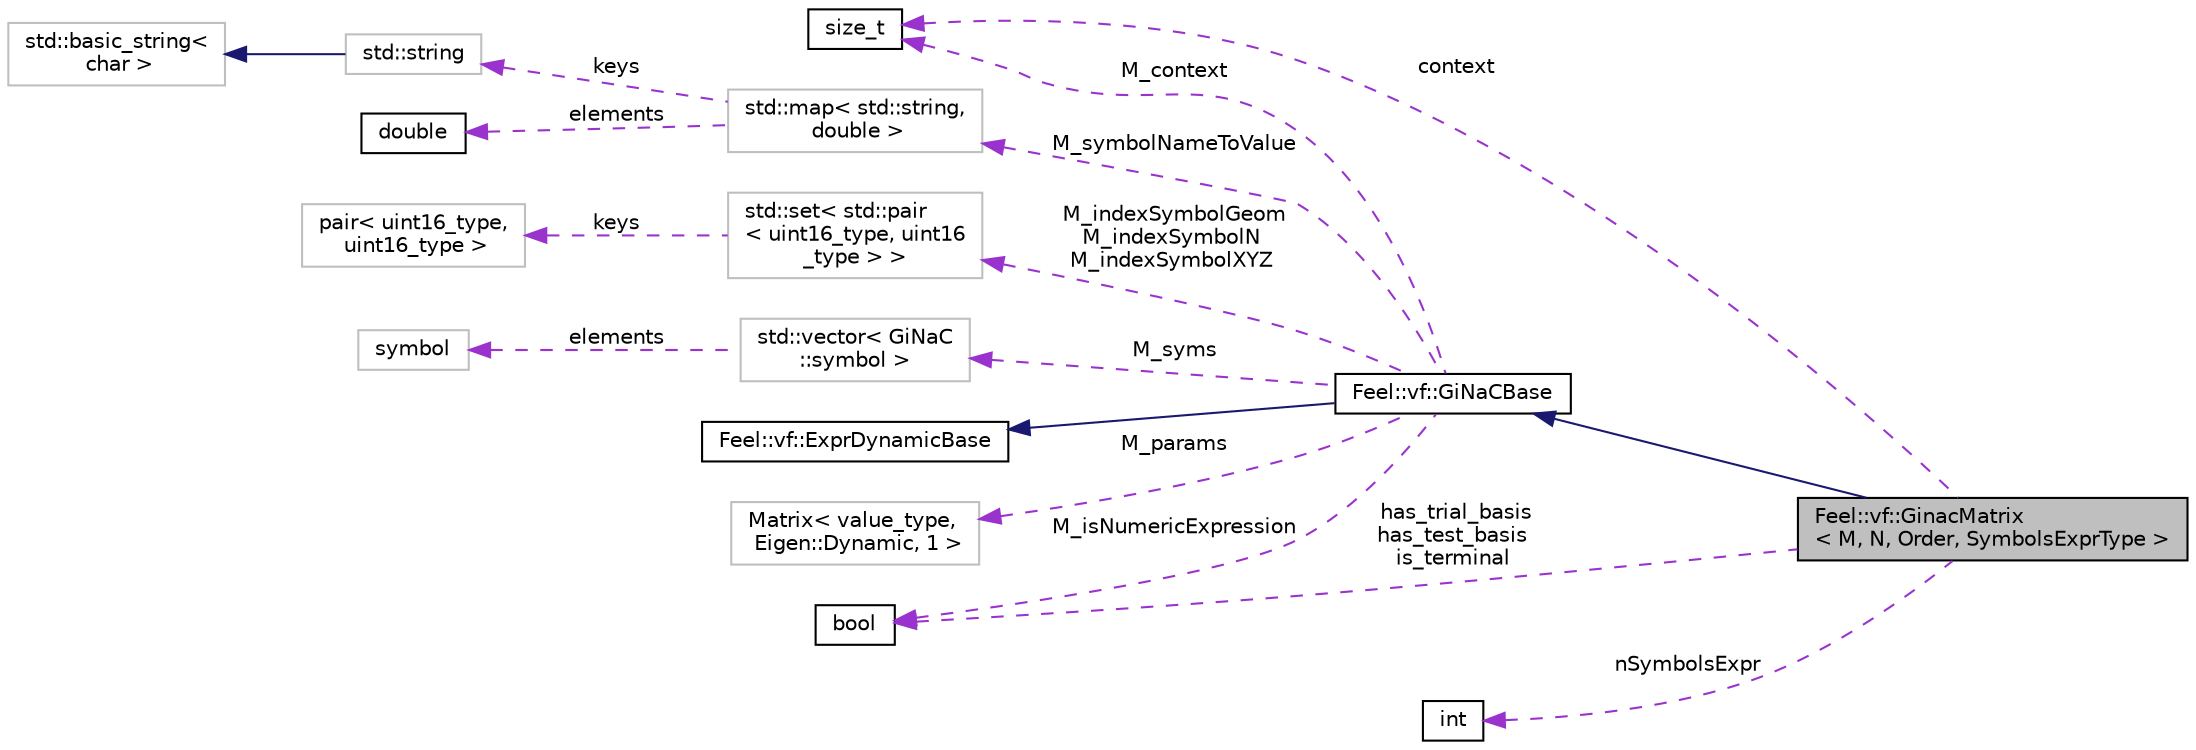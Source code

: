digraph "Feel::vf::GinacMatrix&lt; M, N, Order, SymbolsExprType &gt;"
{
 // LATEX_PDF_SIZE
  edge [fontname="Helvetica",fontsize="10",labelfontname="Helvetica",labelfontsize="10"];
  node [fontname="Helvetica",fontsize="10",shape=record];
  rankdir="LR";
  Node1 [label="Feel::vf::GinacMatrix\l\< M, N, Order, SymbolsExprType \>",height=0.2,width=0.4,color="black", fillcolor="grey75", style="filled", fontcolor="black",tooltip="Handle Ginac matrix expression."];
  Node2 -> Node1 [dir="back",color="midnightblue",fontsize="10",style="solid",fontname="Helvetica"];
  Node2 [label="Feel::vf::GiNaCBase",height=0.2,width=0.4,color="black", fillcolor="white", style="filled",URL="$classFeel_1_1vf_1_1GiNaCBase.html",tooltip=" "];
  Node3 -> Node2 [dir="back",color="midnightblue",fontsize="10",style="solid",fontname="Helvetica"];
  Node3 [label="Feel::vf::ExprDynamicBase",height=0.2,width=0.4,color="black", fillcolor="white", style="filled",URL="$classFeel_1_1vf_1_1ExprDynamicBase.html",tooltip=" "];
  Node4 -> Node2 [dir="back",color="darkorchid3",fontsize="10",style="dashed",label=" M_params" ,fontname="Helvetica"];
  Node4 [label="Matrix\< value_type,\l Eigen::Dynamic, 1 \>",height=0.2,width=0.4,color="grey75", fillcolor="white", style="filled",tooltip=" "];
  Node5 -> Node2 [dir="back",color="darkorchid3",fontsize="10",style="dashed",label=" M_context" ,fontname="Helvetica"];
  Node5 [label="size_t",height=0.2,width=0.4,color="black", fillcolor="white", style="filled",URL="$classsize__t.html",tooltip=" "];
  Node6 -> Node2 [dir="back",color="darkorchid3",fontsize="10",style="dashed",label=" M_indexSymbolGeom\nM_indexSymbolN\nM_indexSymbolXYZ" ,fontname="Helvetica"];
  Node6 [label="std::set\< std::pair\l\< uint16_type, uint16\l_type \> \>",height=0.2,width=0.4,color="grey75", fillcolor="white", style="filled",tooltip=" "];
  Node7 -> Node6 [dir="back",color="darkorchid3",fontsize="10",style="dashed",label=" keys" ,fontname="Helvetica"];
  Node7 [label="pair\< uint16_type,\l uint16_type \>",height=0.2,width=0.4,color="grey75", fillcolor="white", style="filled",tooltip=" "];
  Node8 -> Node2 [dir="back",color="darkorchid3",fontsize="10",style="dashed",label=" M_syms" ,fontname="Helvetica"];
  Node8 [label="std::vector\< GiNaC\l::symbol \>",height=0.2,width=0.4,color="grey75", fillcolor="white", style="filled",tooltip=" "];
  Node9 -> Node8 [dir="back",color="darkorchid3",fontsize="10",style="dashed",label=" elements" ,fontname="Helvetica"];
  Node9 [label="symbol",height=0.2,width=0.4,color="grey75", fillcolor="white", style="filled",tooltip=" "];
  Node10 -> Node2 [dir="back",color="darkorchid3",fontsize="10",style="dashed",label=" M_isNumericExpression" ,fontname="Helvetica"];
  Node10 [label="bool",height=0.2,width=0.4,color="black", fillcolor="white", style="filled",URL="$classbool.html",tooltip=" "];
  Node11 -> Node2 [dir="back",color="darkorchid3",fontsize="10",style="dashed",label=" M_symbolNameToValue" ,fontname="Helvetica"];
  Node11 [label="std::map\< std::string,\l double \>",height=0.2,width=0.4,color="grey75", fillcolor="white", style="filled",tooltip=" "];
  Node12 -> Node11 [dir="back",color="darkorchid3",fontsize="10",style="dashed",label=" elements" ,fontname="Helvetica"];
  Node12 [label="double",height=0.2,width=0.4,color="black", fillcolor="white", style="filled",URL="$classdouble.html",tooltip=" "];
  Node13 -> Node11 [dir="back",color="darkorchid3",fontsize="10",style="dashed",label=" keys" ,fontname="Helvetica"];
  Node13 [label="std::string",height=0.2,width=0.4,color="grey75", fillcolor="white", style="filled",tooltip="STL class."];
  Node14 -> Node13 [dir="back",color="midnightblue",fontsize="10",style="solid",fontname="Helvetica"];
  Node14 [label="std::basic_string\<\l char \>",height=0.2,width=0.4,color="grey75", fillcolor="white", style="filled",tooltip="STL class."];
  Node5 -> Node1 [dir="back",color="darkorchid3",fontsize="10",style="dashed",label=" context" ,fontname="Helvetica"];
  Node15 -> Node1 [dir="back",color="darkorchid3",fontsize="10",style="dashed",label=" nSymbolsExpr" ,fontname="Helvetica"];
  Node15 [label="int",height=0.2,width=0.4,color="black", fillcolor="white", style="filled",URL="$classint.html",tooltip=" "];
  Node10 -> Node1 [dir="back",color="darkorchid3",fontsize="10",style="dashed",label=" has_trial_basis\nhas_test_basis\nis_terminal" ,fontname="Helvetica"];
}
